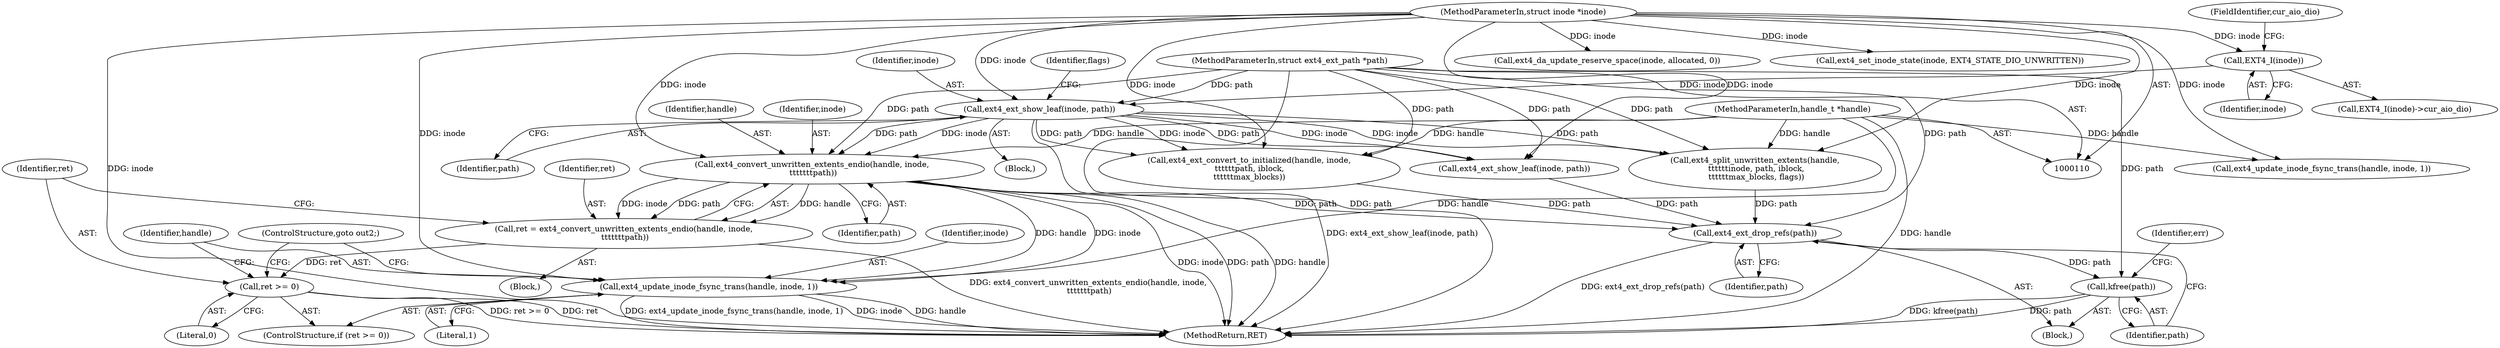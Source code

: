 digraph "0_linux_744692dc059845b2a3022119871846e74d4f6e11_0@pointer" {
"1000183" [label="(Call,ext4_convert_unwritten_extents_endio(handle, inode,\n \t\t\t\t\t\t\tpath))"];
"1000111" [label="(MethodParameterIn,handle_t *handle)"];
"1000147" [label="(Call,ext4_ext_show_leaf(inode, path))"];
"1000133" [label="(Call,EXT4_I(inode))"];
"1000112" [label="(MethodParameterIn,struct inode *inode)"];
"1000115" [label="(MethodParameterIn,struct ext4_ext_path *path)"];
"1000181" [label="(Call,ret = ext4_convert_unwritten_extents_endio(handle, inode,\n \t\t\t\t\t\t\tpath))"];
"1000188" [label="(Call,ret >= 0)"];
"1000191" [label="(Call,ext4_update_inode_fsync_trans(handle, inode, 1))"];
"1000303" [label="(Call,ext4_ext_drop_refs(path))"];
"1000305" [label="(Call,kfree(path))"];
"1000306" [label="(Identifier,path)"];
"1000193" [label="(Identifier,inode)"];
"1000183" [label="(Call,ext4_convert_unwritten_extents_endio(handle, inode,\n \t\t\t\t\t\t\tpath))"];
"1000213" [label="(Call,ext4_ext_convert_to_initialized(handle, inode,\n\t\t\t\t\t\tpath, iblock,\n\t\t\t\t\t\tmax_blocks))"];
"1000149" [label="(Identifier,path)"];
"1000267" [label="(Call,ext4_da_update_reserve_space(inode, allocated, 0))"];
"1000111" [label="(MethodParameterIn,handle_t *handle)"];
"1000282" [label="(Call,ext4_ext_show_leaf(inode, path))"];
"1000172" [label="(Call,ext4_set_inode_state(inode, EXT4_STATE_DIO_UNWRITTEN))"];
"1000120" [label="(Block,)"];
"1000132" [label="(Call,EXT4_I(inode)->cur_aio_dio)"];
"1000157" [label="(Call,ext4_split_unwritten_extents(handle,\n \t\t\t\t\t\tinode, path, iblock,\n \t\t\t\t\t\tmax_blocks, flags))"];
"1000180" [label="(Block,)"];
"1000312" [label="(MethodReturn,RET)"];
"1000134" [label="(Identifier,inode)"];
"1000115" [label="(MethodParameterIn,struct ext4_ext_path *path)"];
"1000189" [label="(Identifier,ret)"];
"1000303" [label="(Call,ext4_ext_drop_refs(path))"];
"1000186" [label="(Identifier,path)"];
"1000185" [label="(Identifier,inode)"];
"1000147" [label="(Call,ext4_ext_show_leaf(inode, path))"];
"1000181" [label="(Call,ret = ext4_convert_unwritten_extents_endio(handle, inode,\n \t\t\t\t\t\t\tpath))"];
"1000135" [label="(FieldIdentifier,cur_aio_dio)"];
"1000302" [label="(Block,)"];
"1000133" [label="(Call,EXT4_I(inode))"];
"1000187" [label="(ControlStructure,if (ret >= 0))"];
"1000191" [label="(Call,ext4_update_inode_fsync_trans(handle, inode, 1))"];
"1000184" [label="(Identifier,handle)"];
"1000188" [label="(Call,ret >= 0)"];
"1000223" [label="(Call,ext4_update_inode_fsync_trans(handle, inode, 1))"];
"1000192" [label="(Identifier,handle)"];
"1000190" [label="(Literal,0)"];
"1000304" [label="(Identifier,path)"];
"1000152" [label="(Identifier,flags)"];
"1000112" [label="(MethodParameterIn,struct inode *inode)"];
"1000182" [label="(Identifier,ret)"];
"1000195" [label="(ControlStructure,goto out2;)"];
"1000148" [label="(Identifier,inode)"];
"1000305" [label="(Call,kfree(path))"];
"1000194" [label="(Literal,1)"];
"1000309" [label="(Identifier,err)"];
"1000183" -> "1000181"  [label="AST: "];
"1000183" -> "1000186"  [label="CFG: "];
"1000184" -> "1000183"  [label="AST: "];
"1000185" -> "1000183"  [label="AST: "];
"1000186" -> "1000183"  [label="AST: "];
"1000181" -> "1000183"  [label="CFG: "];
"1000183" -> "1000312"  [label="DDG: inode"];
"1000183" -> "1000312"  [label="DDG: path"];
"1000183" -> "1000312"  [label="DDG: handle"];
"1000183" -> "1000181"  [label="DDG: handle"];
"1000183" -> "1000181"  [label="DDG: inode"];
"1000183" -> "1000181"  [label="DDG: path"];
"1000111" -> "1000183"  [label="DDG: handle"];
"1000147" -> "1000183"  [label="DDG: inode"];
"1000147" -> "1000183"  [label="DDG: path"];
"1000112" -> "1000183"  [label="DDG: inode"];
"1000115" -> "1000183"  [label="DDG: path"];
"1000183" -> "1000191"  [label="DDG: handle"];
"1000183" -> "1000191"  [label="DDG: inode"];
"1000183" -> "1000303"  [label="DDG: path"];
"1000111" -> "1000110"  [label="AST: "];
"1000111" -> "1000312"  [label="DDG: handle"];
"1000111" -> "1000157"  [label="DDG: handle"];
"1000111" -> "1000191"  [label="DDG: handle"];
"1000111" -> "1000213"  [label="DDG: handle"];
"1000111" -> "1000223"  [label="DDG: handle"];
"1000147" -> "1000120"  [label="AST: "];
"1000147" -> "1000149"  [label="CFG: "];
"1000148" -> "1000147"  [label="AST: "];
"1000149" -> "1000147"  [label="AST: "];
"1000152" -> "1000147"  [label="CFG: "];
"1000147" -> "1000312"  [label="DDG: ext4_ext_show_leaf(inode, path)"];
"1000133" -> "1000147"  [label="DDG: inode"];
"1000112" -> "1000147"  [label="DDG: inode"];
"1000115" -> "1000147"  [label="DDG: path"];
"1000147" -> "1000157"  [label="DDG: inode"];
"1000147" -> "1000157"  [label="DDG: path"];
"1000147" -> "1000213"  [label="DDG: inode"];
"1000147" -> "1000213"  [label="DDG: path"];
"1000147" -> "1000282"  [label="DDG: inode"];
"1000147" -> "1000282"  [label="DDG: path"];
"1000133" -> "1000132"  [label="AST: "];
"1000133" -> "1000134"  [label="CFG: "];
"1000134" -> "1000133"  [label="AST: "];
"1000135" -> "1000133"  [label="CFG: "];
"1000112" -> "1000133"  [label="DDG: inode"];
"1000112" -> "1000110"  [label="AST: "];
"1000112" -> "1000312"  [label="DDG: inode"];
"1000112" -> "1000157"  [label="DDG: inode"];
"1000112" -> "1000172"  [label="DDG: inode"];
"1000112" -> "1000191"  [label="DDG: inode"];
"1000112" -> "1000213"  [label="DDG: inode"];
"1000112" -> "1000223"  [label="DDG: inode"];
"1000112" -> "1000267"  [label="DDG: inode"];
"1000112" -> "1000282"  [label="DDG: inode"];
"1000115" -> "1000110"  [label="AST: "];
"1000115" -> "1000312"  [label="DDG: path"];
"1000115" -> "1000157"  [label="DDG: path"];
"1000115" -> "1000213"  [label="DDG: path"];
"1000115" -> "1000282"  [label="DDG: path"];
"1000115" -> "1000303"  [label="DDG: path"];
"1000115" -> "1000305"  [label="DDG: path"];
"1000181" -> "1000180"  [label="AST: "];
"1000182" -> "1000181"  [label="AST: "];
"1000189" -> "1000181"  [label="CFG: "];
"1000181" -> "1000312"  [label="DDG: ext4_convert_unwritten_extents_endio(handle, inode,\n \t\t\t\t\t\t\tpath)"];
"1000181" -> "1000188"  [label="DDG: ret"];
"1000188" -> "1000187"  [label="AST: "];
"1000188" -> "1000190"  [label="CFG: "];
"1000189" -> "1000188"  [label="AST: "];
"1000190" -> "1000188"  [label="AST: "];
"1000192" -> "1000188"  [label="CFG: "];
"1000195" -> "1000188"  [label="CFG: "];
"1000188" -> "1000312"  [label="DDG: ret >= 0"];
"1000188" -> "1000312"  [label="DDG: ret"];
"1000191" -> "1000187"  [label="AST: "];
"1000191" -> "1000194"  [label="CFG: "];
"1000192" -> "1000191"  [label="AST: "];
"1000193" -> "1000191"  [label="AST: "];
"1000194" -> "1000191"  [label="AST: "];
"1000195" -> "1000191"  [label="CFG: "];
"1000191" -> "1000312"  [label="DDG: ext4_update_inode_fsync_trans(handle, inode, 1)"];
"1000191" -> "1000312"  [label="DDG: inode"];
"1000191" -> "1000312"  [label="DDG: handle"];
"1000303" -> "1000302"  [label="AST: "];
"1000303" -> "1000304"  [label="CFG: "];
"1000304" -> "1000303"  [label="AST: "];
"1000306" -> "1000303"  [label="CFG: "];
"1000303" -> "1000312"  [label="DDG: ext4_ext_drop_refs(path)"];
"1000282" -> "1000303"  [label="DDG: path"];
"1000213" -> "1000303"  [label="DDG: path"];
"1000157" -> "1000303"  [label="DDG: path"];
"1000303" -> "1000305"  [label="DDG: path"];
"1000305" -> "1000302"  [label="AST: "];
"1000305" -> "1000306"  [label="CFG: "];
"1000306" -> "1000305"  [label="AST: "];
"1000309" -> "1000305"  [label="CFG: "];
"1000305" -> "1000312"  [label="DDG: kfree(path)"];
"1000305" -> "1000312"  [label="DDG: path"];
}

